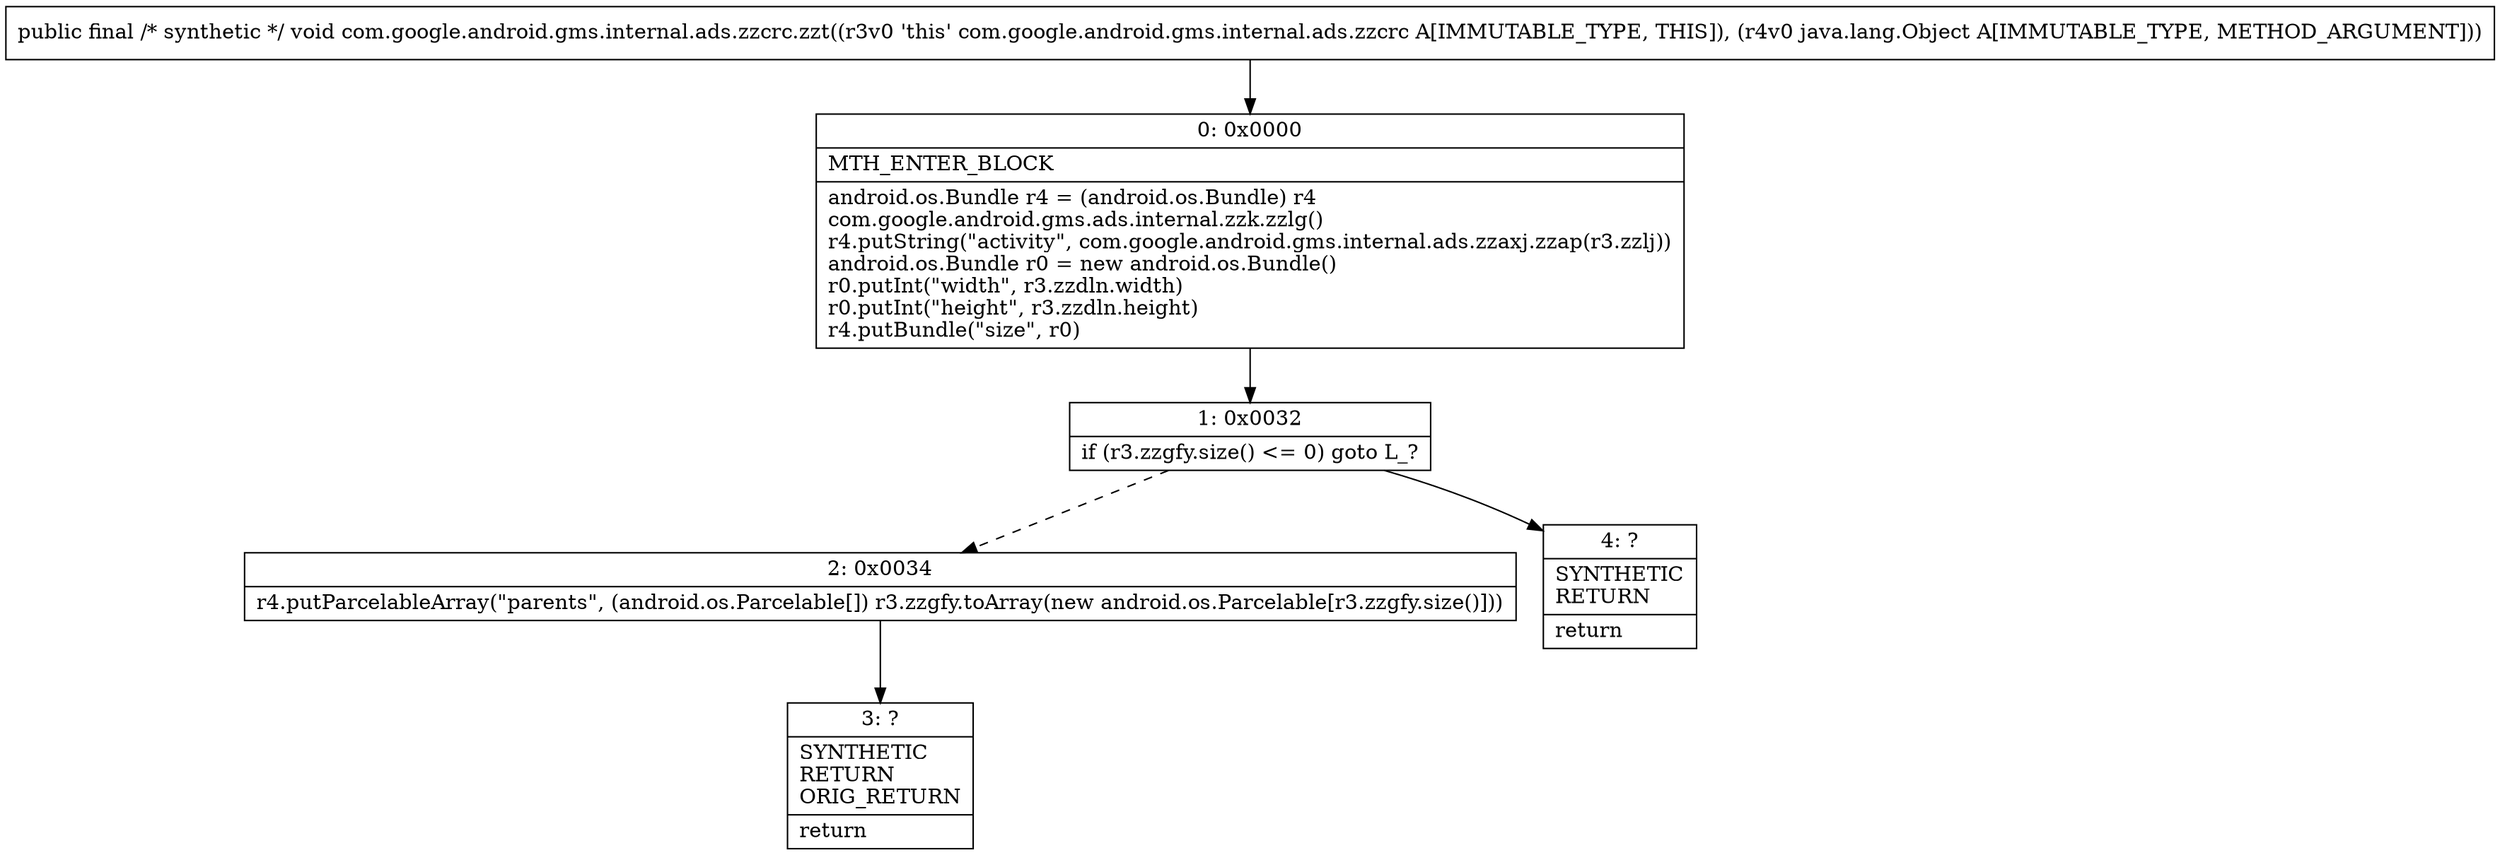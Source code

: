 digraph "CFG forcom.google.android.gms.internal.ads.zzcrc.zzt(Ljava\/lang\/Object;)V" {
Node_0 [shape=record,label="{0\:\ 0x0000|MTH_ENTER_BLOCK\l|android.os.Bundle r4 = (android.os.Bundle) r4\lcom.google.android.gms.ads.internal.zzk.zzlg()\lr4.putString(\"activity\", com.google.android.gms.internal.ads.zzaxj.zzap(r3.zzlj))\landroid.os.Bundle r0 = new android.os.Bundle()\lr0.putInt(\"width\", r3.zzdln.width)\lr0.putInt(\"height\", r3.zzdln.height)\lr4.putBundle(\"size\", r0)\l}"];
Node_1 [shape=record,label="{1\:\ 0x0032|if (r3.zzgfy.size() \<= 0) goto L_?\l}"];
Node_2 [shape=record,label="{2\:\ 0x0034|r4.putParcelableArray(\"parents\", (android.os.Parcelable[]) r3.zzgfy.toArray(new android.os.Parcelable[r3.zzgfy.size()]))\l}"];
Node_3 [shape=record,label="{3\:\ ?|SYNTHETIC\lRETURN\lORIG_RETURN\l|return\l}"];
Node_4 [shape=record,label="{4\:\ ?|SYNTHETIC\lRETURN\l|return\l}"];
MethodNode[shape=record,label="{public final \/* synthetic *\/ void com.google.android.gms.internal.ads.zzcrc.zzt((r3v0 'this' com.google.android.gms.internal.ads.zzcrc A[IMMUTABLE_TYPE, THIS]), (r4v0 java.lang.Object A[IMMUTABLE_TYPE, METHOD_ARGUMENT])) }"];
MethodNode -> Node_0;
Node_0 -> Node_1;
Node_1 -> Node_2[style=dashed];
Node_1 -> Node_4;
Node_2 -> Node_3;
}

